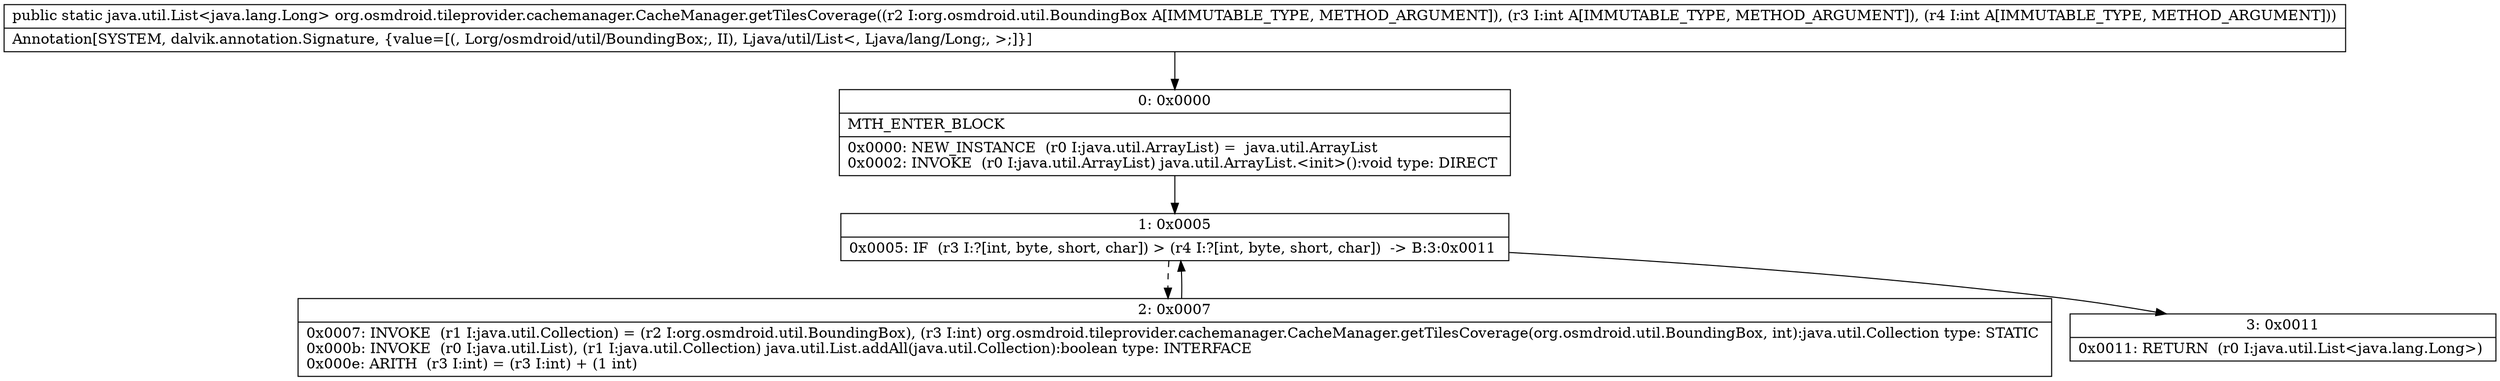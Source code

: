 digraph "CFG fororg.osmdroid.tileprovider.cachemanager.CacheManager.getTilesCoverage(Lorg\/osmdroid\/util\/BoundingBox;II)Ljava\/util\/List;" {
Node_0 [shape=record,label="{0\:\ 0x0000|MTH_ENTER_BLOCK\l|0x0000: NEW_INSTANCE  (r0 I:java.util.ArrayList) =  java.util.ArrayList \l0x0002: INVOKE  (r0 I:java.util.ArrayList) java.util.ArrayList.\<init\>():void type: DIRECT \l}"];
Node_1 [shape=record,label="{1\:\ 0x0005|0x0005: IF  (r3 I:?[int, byte, short, char]) \> (r4 I:?[int, byte, short, char])  \-\> B:3:0x0011 \l}"];
Node_2 [shape=record,label="{2\:\ 0x0007|0x0007: INVOKE  (r1 I:java.util.Collection) = (r2 I:org.osmdroid.util.BoundingBox), (r3 I:int) org.osmdroid.tileprovider.cachemanager.CacheManager.getTilesCoverage(org.osmdroid.util.BoundingBox, int):java.util.Collection type: STATIC \l0x000b: INVOKE  (r0 I:java.util.List), (r1 I:java.util.Collection) java.util.List.addAll(java.util.Collection):boolean type: INTERFACE \l0x000e: ARITH  (r3 I:int) = (r3 I:int) + (1 int) \l}"];
Node_3 [shape=record,label="{3\:\ 0x0011|0x0011: RETURN  (r0 I:java.util.List\<java.lang.Long\>) \l}"];
MethodNode[shape=record,label="{public static java.util.List\<java.lang.Long\> org.osmdroid.tileprovider.cachemanager.CacheManager.getTilesCoverage((r2 I:org.osmdroid.util.BoundingBox A[IMMUTABLE_TYPE, METHOD_ARGUMENT]), (r3 I:int A[IMMUTABLE_TYPE, METHOD_ARGUMENT]), (r4 I:int A[IMMUTABLE_TYPE, METHOD_ARGUMENT]))  | Annotation[SYSTEM, dalvik.annotation.Signature, \{value=[(, Lorg\/osmdroid\/util\/BoundingBox;, II), Ljava\/util\/List\<, Ljava\/lang\/Long;, \>;]\}]\l}"];
MethodNode -> Node_0;
Node_0 -> Node_1;
Node_1 -> Node_2[style=dashed];
Node_1 -> Node_3;
Node_2 -> Node_1;
}

